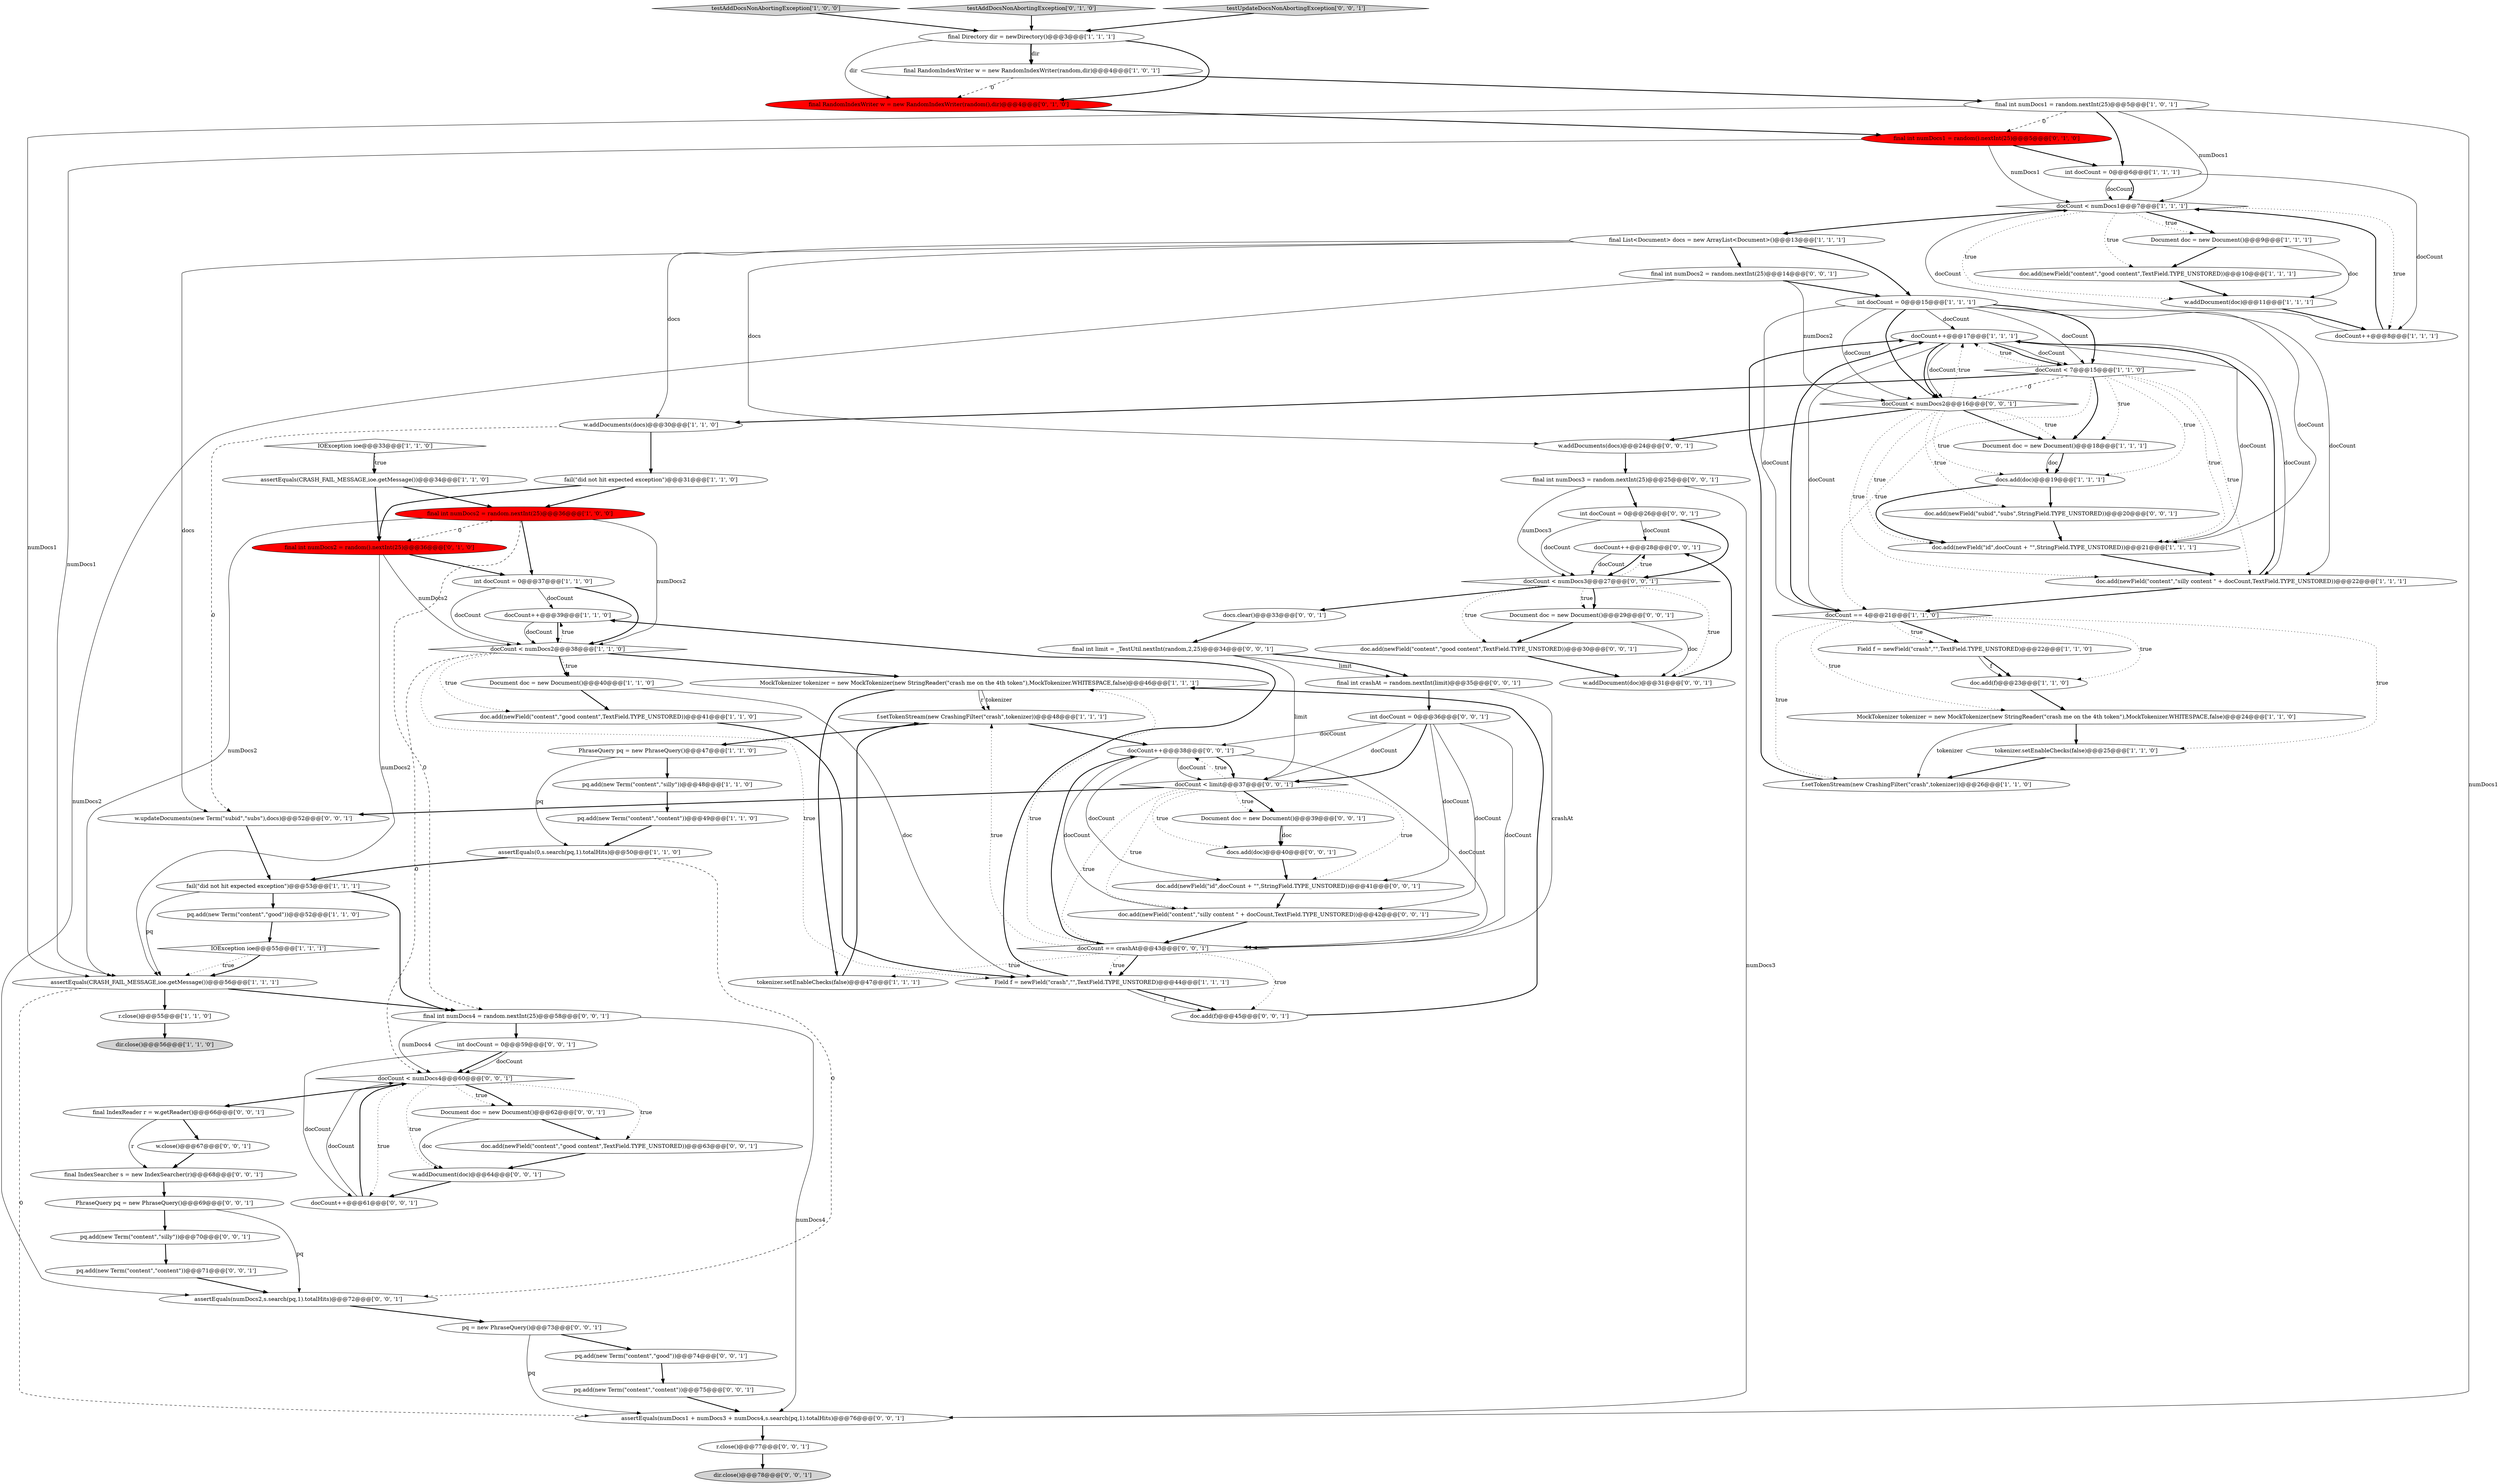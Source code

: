 digraph {
13 [style = filled, label = "pq.add(new Term(\"content\",\"good\"))@@@52@@@['1', '1', '0']", fillcolor = white, shape = ellipse image = "AAA0AAABBB1BBB"];
7 [style = filled, label = "docCount++@@@39@@@['1', '1', '0']", fillcolor = white, shape = ellipse image = "AAA0AAABBB1BBB"];
45 [style = filled, label = "docCount++@@@17@@@['1', '1', '1']", fillcolor = white, shape = ellipse image = "AAA0AAABBB1BBB"];
41 [style = filled, label = "Document doc = new Document()@@@18@@@['1', '1', '1']", fillcolor = white, shape = ellipse image = "AAA0AAABBB1BBB"];
47 [style = filled, label = "docCount < 7@@@15@@@['1', '1', '0']", fillcolor = white, shape = diamond image = "AAA0AAABBB1BBB"];
46 [style = filled, label = "Field f = newField(\"crash\",\"\",TextField.TYPE_UNSTORED)@@@44@@@['1', '1', '1']", fillcolor = white, shape = ellipse image = "AAA0AAABBB1BBB"];
0 [style = filled, label = "Field f = newField(\"crash\",\"\",TextField.TYPE_UNSTORED)@@@22@@@['1', '1', '0']", fillcolor = white, shape = ellipse image = "AAA0AAABBB1BBB"];
35 [style = filled, label = "doc.add(newField(\"id\",docCount + \"\",StringField.TYPE_UNSTORED))@@@21@@@['1', '1', '1']", fillcolor = white, shape = ellipse image = "AAA0AAABBB1BBB"];
44 [style = filled, label = "testAddDocsNonAbortingException['1', '0', '0']", fillcolor = lightgray, shape = diamond image = "AAA0AAABBB1BBB"];
12 [style = filled, label = "final int numDocs2 = random.nextInt(25)@@@36@@@['1', '0', '0']", fillcolor = red, shape = ellipse image = "AAA1AAABBB1BBB"];
89 [style = filled, label = "pq.add(new Term(\"content\",\"good\"))@@@74@@@['0', '0', '1']", fillcolor = white, shape = ellipse image = "AAA0AAABBB3BBB"];
26 [style = filled, label = "IOException ioe@@@33@@@['1', '1', '0']", fillcolor = white, shape = diamond image = "AAA0AAABBB1BBB"];
96 [style = filled, label = "final int limit = _TestUtil.nextInt(random,2,25)@@@34@@@['0', '0', '1']", fillcolor = white, shape = ellipse image = "AAA0AAABBB3BBB"];
49 [style = filled, label = "final int numDocs1 = random().nextInt(25)@@@5@@@['0', '1', '0']", fillcolor = red, shape = ellipse image = "AAA1AAABBB2BBB"];
69 [style = filled, label = "final IndexReader r = w.getReader()@@@66@@@['0', '0', '1']", fillcolor = white, shape = ellipse image = "AAA0AAABBB3BBB"];
30 [style = filled, label = "doc.add(newField(\"content\",\"good content\",TextField.TYPE_UNSTORED))@@@10@@@['1', '1', '1']", fillcolor = white, shape = ellipse image = "AAA0AAABBB1BBB"];
53 [style = filled, label = "r.close()@@@77@@@['0', '0', '1']", fillcolor = white, shape = ellipse image = "AAA0AAABBB3BBB"];
37 [style = filled, label = "PhraseQuery pq = new PhraseQuery()@@@47@@@['1', '1', '0']", fillcolor = white, shape = ellipse image = "AAA0AAABBB1BBB"];
55 [style = filled, label = "final int numDocs2 = random.nextInt(25)@@@14@@@['0', '0', '1']", fillcolor = white, shape = ellipse image = "AAA0AAABBB3BBB"];
67 [style = filled, label = "docCount < numDocs4@@@60@@@['0', '0', '1']", fillcolor = white, shape = diamond image = "AAA0AAABBB3BBB"];
48 [style = filled, label = "testAddDocsNonAbortingException['0', '1', '0']", fillcolor = lightgray, shape = diamond image = "AAA0AAABBB2BBB"];
65 [style = filled, label = "w.addDocument(doc)@@@31@@@['0', '0', '1']", fillcolor = white, shape = ellipse image = "AAA0AAABBB3BBB"];
6 [style = filled, label = "int docCount = 0@@@6@@@['1', '1', '1']", fillcolor = white, shape = ellipse image = "AAA0AAABBB1BBB"];
19 [style = filled, label = "docs.add(doc)@@@19@@@['1', '1', '1']", fillcolor = white, shape = ellipse image = "AAA0AAABBB1BBB"];
54 [style = filled, label = "docs.add(doc)@@@40@@@['0', '0', '1']", fillcolor = white, shape = ellipse image = "AAA0AAABBB3BBB"];
88 [style = filled, label = "int docCount = 0@@@26@@@['0', '0', '1']", fillcolor = white, shape = ellipse image = "AAA0AAABBB3BBB"];
25 [style = filled, label = "pq.add(new Term(\"content\",\"silly\"))@@@48@@@['1', '1', '0']", fillcolor = white, shape = ellipse image = "AAA0AAABBB1BBB"];
58 [style = filled, label = "final int crashAt = random.nextInt(limit)@@@35@@@['0', '0', '1']", fillcolor = white, shape = ellipse image = "AAA0AAABBB3BBB"];
86 [style = filled, label = "doc.add(newField(\"content\",\"good content\",TextField.TYPE_UNSTORED))@@@63@@@['0', '0', '1']", fillcolor = white, shape = ellipse image = "AAA0AAABBB3BBB"];
79 [style = filled, label = "final IndexSearcher s = new IndexSearcher(r)@@@68@@@['0', '0', '1']", fillcolor = white, shape = ellipse image = "AAA0AAABBB3BBB"];
18 [style = filled, label = "IOException ioe@@@55@@@['1', '1', '1']", fillcolor = white, shape = diamond image = "AAA0AAABBB1BBB"];
95 [style = filled, label = "w.addDocuments(docs)@@@24@@@['0', '0', '1']", fillcolor = white, shape = ellipse image = "AAA0AAABBB3BBB"];
3 [style = filled, label = "Document doc = new Document()@@@40@@@['1', '1', '0']", fillcolor = white, shape = ellipse image = "AAA0AAABBB1BBB"];
43 [style = filled, label = "assertEquals(CRASH_FAIL_MESSAGE,ioe.getMessage())@@@34@@@['1', '1', '0']", fillcolor = white, shape = ellipse image = "AAA0AAABBB1BBB"];
16 [style = filled, label = "f.setTokenStream(new CrashingFilter(\"crash\",tokenizer))@@@48@@@['1', '1', '1']", fillcolor = white, shape = ellipse image = "AAA0AAABBB1BBB"];
68 [style = filled, label = "w.updateDocuments(new Term(\"subid\",\"subs\"),docs)@@@52@@@['0', '0', '1']", fillcolor = white, shape = ellipse image = "AAA0AAABBB3BBB"];
91 [style = filled, label = "Document doc = new Document()@@@62@@@['0', '0', '1']", fillcolor = white, shape = ellipse image = "AAA0AAABBB3BBB"];
72 [style = filled, label = "pq.add(new Term(\"content\",\"silly\"))@@@70@@@['0', '0', '1']", fillcolor = white, shape = ellipse image = "AAA0AAABBB3BBB"];
20 [style = filled, label = "final List<Document> docs = new ArrayList<Document>()@@@13@@@['1', '1', '1']", fillcolor = white, shape = ellipse image = "AAA0AAABBB1BBB"];
51 [style = filled, label = "final int numDocs2 = random().nextInt(25)@@@36@@@['0', '1', '0']", fillcolor = red, shape = ellipse image = "AAA1AAABBB2BBB"];
59 [style = filled, label = "pq = new PhraseQuery()@@@73@@@['0', '0', '1']", fillcolor = white, shape = ellipse image = "AAA0AAABBB3BBB"];
11 [style = filled, label = "f.setTokenStream(new CrashingFilter(\"crash\",tokenizer))@@@26@@@['1', '1', '0']", fillcolor = white, shape = ellipse image = "AAA0AAABBB1BBB"];
17 [style = filled, label = "docCount++@@@8@@@['1', '1', '1']", fillcolor = white, shape = ellipse image = "AAA0AAABBB1BBB"];
9 [style = filled, label = "int docCount = 0@@@15@@@['1', '1', '1']", fillcolor = white, shape = ellipse image = "AAA0AAABBB1BBB"];
77 [style = filled, label = "w.close()@@@67@@@['0', '0', '1']", fillcolor = white, shape = ellipse image = "AAA0AAABBB3BBB"];
94 [style = filled, label = "Document doc = new Document()@@@29@@@['0', '0', '1']", fillcolor = white, shape = ellipse image = "AAA0AAABBB3BBB"];
32 [style = filled, label = "doc.add(newField(\"content\",\"good content\",TextField.TYPE_UNSTORED))@@@41@@@['1', '1', '0']", fillcolor = white, shape = ellipse image = "AAA0AAABBB1BBB"];
36 [style = filled, label = "tokenizer.setEnableChecks(false)@@@25@@@['1', '1', '0']", fillcolor = white, shape = ellipse image = "AAA0AAABBB1BBB"];
71 [style = filled, label = "assertEquals(numDocs2,s.search(pq,1).totalHits)@@@72@@@['0', '0', '1']", fillcolor = white, shape = ellipse image = "AAA0AAABBB3BBB"];
93 [style = filled, label = "docCount++@@@28@@@['0', '0', '1']", fillcolor = white, shape = ellipse image = "AAA0AAABBB3BBB"];
21 [style = filled, label = "docCount == 4@@@21@@@['1', '1', '0']", fillcolor = white, shape = diamond image = "AAA0AAABBB1BBB"];
38 [style = filled, label = "final int numDocs1 = random.nextInt(25)@@@5@@@['1', '0', '1']", fillcolor = white, shape = ellipse image = "AAA0AAABBB1BBB"];
90 [style = filled, label = "docCount == crashAt@@@43@@@['0', '0', '1']", fillcolor = white, shape = diamond image = "AAA0AAABBB3BBB"];
22 [style = filled, label = "Document doc = new Document()@@@9@@@['1', '1', '1']", fillcolor = white, shape = ellipse image = "AAA0AAABBB1BBB"];
92 [style = filled, label = "doc.add(newField(\"id\",docCount + \"\",StringField.TYPE_UNSTORED))@@@41@@@['0', '0', '1']", fillcolor = white, shape = ellipse image = "AAA0AAABBB3BBB"];
39 [style = filled, label = "MockTokenizer tokenizer = new MockTokenizer(new StringReader(\"crash me on the 4th token\"),MockTokenizer.WHITESPACE,false)@@@46@@@['1', '1', '1']", fillcolor = white, shape = ellipse image = "AAA0AAABBB1BBB"];
15 [style = filled, label = "doc.add(f)@@@23@@@['1', '1', '0']", fillcolor = white, shape = ellipse image = "AAA0AAABBB1BBB"];
74 [style = filled, label = "pq.add(new Term(\"content\",\"content\"))@@@71@@@['0', '0', '1']", fillcolor = white, shape = ellipse image = "AAA0AAABBB3BBB"];
61 [style = filled, label = "int docCount = 0@@@59@@@['0', '0', '1']", fillcolor = white, shape = ellipse image = "AAA0AAABBB3BBB"];
66 [style = filled, label = "docs.clear()@@@33@@@['0', '0', '1']", fillcolor = white, shape = ellipse image = "AAA0AAABBB3BBB"];
73 [style = filled, label = "doc.add(f)@@@45@@@['0', '0', '1']", fillcolor = white, shape = ellipse image = "AAA0AAABBB3BBB"];
42 [style = filled, label = "w.addDocuments(docs)@@@30@@@['1', '1', '0']", fillcolor = white, shape = ellipse image = "AAA0AAABBB1BBB"];
75 [style = filled, label = "Document doc = new Document()@@@39@@@['0', '0', '1']", fillcolor = white, shape = ellipse image = "AAA0AAABBB3BBB"];
84 [style = filled, label = "PhraseQuery pq = new PhraseQuery()@@@69@@@['0', '0', '1']", fillcolor = white, shape = ellipse image = "AAA0AAABBB3BBB"];
76 [style = filled, label = "testUpdateDocsNonAbortingException['0', '0', '1']", fillcolor = lightgray, shape = diamond image = "AAA0AAABBB3BBB"];
56 [style = filled, label = "int docCount = 0@@@36@@@['0', '0', '1']", fillcolor = white, shape = ellipse image = "AAA0AAABBB3BBB"];
14 [style = filled, label = "assertEquals(0,s.search(pq,1).totalHits)@@@50@@@['1', '1', '0']", fillcolor = white, shape = ellipse image = "AAA0AAABBB1BBB"];
50 [style = filled, label = "final RandomIndexWriter w = new RandomIndexWriter(random(),dir)@@@4@@@['0', '1', '0']", fillcolor = red, shape = ellipse image = "AAA1AAABBB2BBB"];
27 [style = filled, label = "int docCount = 0@@@37@@@['1', '1', '0']", fillcolor = white, shape = ellipse image = "AAA0AAABBB1BBB"];
33 [style = filled, label = "assertEquals(CRASH_FAIL_MESSAGE,ioe.getMessage())@@@56@@@['1', '1', '1']", fillcolor = white, shape = ellipse image = "AAA0AAABBB1BBB"];
87 [style = filled, label = "dir.close()@@@78@@@['0', '0', '1']", fillcolor = lightgray, shape = ellipse image = "AAA0AAABBB3BBB"];
70 [style = filled, label = "assertEquals(numDocs1 + numDocs3 + numDocs4,s.search(pq,1).totalHits)@@@76@@@['0', '0', '1']", fillcolor = white, shape = ellipse image = "AAA0AAABBB3BBB"];
64 [style = filled, label = "docCount < numDocs2@@@16@@@['0', '0', '1']", fillcolor = white, shape = diamond image = "AAA0AAABBB3BBB"];
5 [style = filled, label = "doc.add(newField(\"content\",\"silly content \" + docCount,TextField.TYPE_UNSTORED))@@@22@@@['1', '1', '1']", fillcolor = white, shape = ellipse image = "AAA0AAABBB1BBB"];
60 [style = filled, label = "docCount < numDocs3@@@27@@@['0', '0', '1']", fillcolor = white, shape = diamond image = "AAA0AAABBB3BBB"];
4 [style = filled, label = "dir.close()@@@56@@@['1', '1', '0']", fillcolor = lightgray, shape = ellipse image = "AAA0AAABBB1BBB"];
83 [style = filled, label = "docCount++@@@61@@@['0', '0', '1']", fillcolor = white, shape = ellipse image = "AAA0AAABBB3BBB"];
62 [style = filled, label = "w.addDocument(doc)@@@64@@@['0', '0', '1']", fillcolor = white, shape = ellipse image = "AAA0AAABBB3BBB"];
82 [style = filled, label = "docCount++@@@38@@@['0', '0', '1']", fillcolor = white, shape = ellipse image = "AAA0AAABBB3BBB"];
29 [style = filled, label = "docCount < numDocs2@@@38@@@['1', '1', '0']", fillcolor = white, shape = diamond image = "AAA0AAABBB1BBB"];
81 [style = filled, label = "doc.add(newField(\"content\",\"silly content \" + docCount,TextField.TYPE_UNSTORED))@@@42@@@['0', '0', '1']", fillcolor = white, shape = ellipse image = "AAA0AAABBB3BBB"];
1 [style = filled, label = "fail(\"did not hit expected exception\")@@@31@@@['1', '1', '0']", fillcolor = white, shape = ellipse image = "AAA0AAABBB1BBB"];
10 [style = filled, label = "MockTokenizer tokenizer = new MockTokenizer(new StringReader(\"crash me on the 4th token\"),MockTokenizer.WHITESPACE,false)@@@24@@@['1', '1', '0']", fillcolor = white, shape = ellipse image = "AAA0AAABBB1BBB"];
8 [style = filled, label = "final RandomIndexWriter w = new RandomIndexWriter(random,dir)@@@4@@@['1', '0', '1']", fillcolor = white, shape = ellipse image = "AAA0AAABBB1BBB"];
2 [style = filled, label = "pq.add(new Term(\"content\",\"content\"))@@@49@@@['1', '1', '0']", fillcolor = white, shape = ellipse image = "AAA0AAABBB1BBB"];
57 [style = filled, label = "final int numDocs3 = random.nextInt(25)@@@25@@@['0', '0', '1']", fillcolor = white, shape = ellipse image = "AAA0AAABBB3BBB"];
24 [style = filled, label = "w.addDocument(doc)@@@11@@@['1', '1', '1']", fillcolor = white, shape = ellipse image = "AAA0AAABBB1BBB"];
63 [style = filled, label = "doc.add(newField(\"content\",\"good content\",TextField.TYPE_UNSTORED))@@@30@@@['0', '0', '1']", fillcolor = white, shape = ellipse image = "AAA0AAABBB3BBB"];
80 [style = filled, label = "doc.add(newField(\"subid\",\"subs\",StringField.TYPE_UNSTORED))@@@20@@@['0', '0', '1']", fillcolor = white, shape = ellipse image = "AAA0AAABBB3BBB"];
31 [style = filled, label = "docCount < numDocs1@@@7@@@['1', '1', '1']", fillcolor = white, shape = diamond image = "AAA0AAABBB1BBB"];
78 [style = filled, label = "docCount < limit@@@37@@@['0', '0', '1']", fillcolor = white, shape = diamond image = "AAA0AAABBB3BBB"];
28 [style = filled, label = "fail(\"did not hit expected exception\")@@@53@@@['1', '1', '1']", fillcolor = white, shape = ellipse image = "AAA0AAABBB1BBB"];
23 [style = filled, label = "r.close()@@@55@@@['1', '1', '0']", fillcolor = white, shape = ellipse image = "AAA0AAABBB1BBB"];
85 [style = filled, label = "final int numDocs4 = random.nextInt(25)@@@58@@@['0', '0', '1']", fillcolor = white, shape = ellipse image = "AAA0AAABBB3BBB"];
52 [style = filled, label = "pq.add(new Term(\"content\",\"content\"))@@@75@@@['0', '0', '1']", fillcolor = white, shape = ellipse image = "AAA0AAABBB3BBB"];
40 [style = filled, label = "tokenizer.setEnableChecks(false)@@@47@@@['1', '1', '1']", fillcolor = white, shape = ellipse image = "AAA0AAABBB1BBB"];
34 [style = filled, label = "final Directory dir = newDirectory()@@@3@@@['1', '1', '1']", fillcolor = white, shape = ellipse image = "AAA0AAABBB1BBB"];
34->8 [style = solid, label="dir"];
56->90 [style = solid, label="docCount"];
15->10 [style = bold, label=""];
9->35 [style = solid, label="docCount"];
16->37 [style = bold, label=""];
56->78 [style = bold, label=""];
38->31 [style = solid, label="numDocs1"];
49->33 [style = solid, label="numDocs1"];
41->19 [style = bold, label=""];
96->78 [style = solid, label="limit"];
84->71 [style = solid, label="pq"];
9->64 [style = solid, label="docCount"];
20->9 [style = bold, label=""];
21->15 [style = dotted, label="true"];
21->11 [style = dotted, label="true"];
38->33 [style = solid, label="numDocs1"];
37->14 [style = solid, label="pq"];
90->39 [style = dotted, label="true"];
45->64 [style = solid, label="docCount"];
14->28 [style = bold, label=""];
56->78 [style = solid, label="docCount"];
6->17 [style = solid, label="docCount"];
5->45 [style = bold, label=""];
33->70 [style = dashed, label="0"];
70->53 [style = bold, label=""];
96->58 [style = solid, label="limit"];
34->50 [style = bold, label=""];
91->86 [style = bold, label=""];
38->70 [style = solid, label="numDocs1"];
22->30 [style = bold, label=""];
9->47 [style = solid, label="docCount"];
0->15 [style = bold, label=""];
75->54 [style = solid, label="doc"];
36->11 [style = bold, label=""];
90->16 [style = dotted, label="true"];
59->70 [style = solid, label="pq"];
67->69 [style = bold, label=""];
78->92 [style = dotted, label="true"];
85->61 [style = bold, label=""];
40->16 [style = bold, label=""];
54->92 [style = bold, label=""];
88->93 [style = solid, label="docCount"];
90->73 [style = dotted, label="true"];
78->75 [style = bold, label=""];
73->39 [style = bold, label=""];
78->90 [style = dotted, label="true"];
2->14 [style = bold, label=""];
46->7 [style = bold, label=""];
24->17 [style = bold, label=""];
1->12 [style = bold, label=""];
9->47 [style = bold, label=""];
55->71 [style = solid, label="numDocs2"];
42->1 [style = bold, label=""];
7->29 [style = solid, label="docCount"];
60->94 [style = bold, label=""];
31->20 [style = bold, label=""];
81->90 [style = bold, label=""];
45->64 [style = bold, label=""];
85->67 [style = solid, label="numDocs4"];
64->41 [style = dotted, label="true"];
48->34 [style = bold, label=""];
27->29 [style = solid, label="docCount"];
22->24 [style = solid, label="doc"];
95->57 [style = bold, label=""];
60->66 [style = bold, label=""];
7->29 [style = bold, label=""];
42->68 [style = dashed, label="0"];
58->90 [style = solid, label="crashAt"];
82->90 [style = solid, label="docCount"];
9->21 [style = solid, label="docCount"];
64->95 [style = bold, label=""];
76->34 [style = bold, label=""];
31->22 [style = dotted, label="true"];
64->5 [style = dotted, label="true"];
83->67 [style = solid, label="docCount"];
57->70 [style = solid, label="numDocs3"];
9->64 [style = bold, label=""];
21->0 [style = bold, label=""];
29->39 [style = bold, label=""];
59->89 [style = bold, label=""];
10->11 [style = solid, label="tokenizer"];
21->0 [style = dotted, label="true"];
79->84 [style = bold, label=""];
43->51 [style = bold, label=""];
47->5 [style = dotted, label="true"];
26->43 [style = bold, label=""];
29->67 [style = dashed, label="0"];
69->77 [style = bold, label=""];
64->45 [style = dotted, label="true"];
34->8 [style = bold, label=""];
51->33 [style = solid, label="numDocs2"];
84->72 [style = bold, label=""];
8->38 [style = bold, label=""];
25->2 [style = bold, label=""];
50->49 [style = bold, label=""];
58->56 [style = bold, label=""];
38->6 [style = bold, label=""];
33->23 [style = bold, label=""];
35->5 [style = bold, label=""];
5->21 [style = bold, label=""];
21->45 [style = bold, label=""];
31->30 [style = dotted, label="true"];
26->43 [style = dotted, label="true"];
47->41 [style = dotted, label="true"];
8->50 [style = dashed, label="0"];
88->60 [style = solid, label="docCount"];
43->12 [style = bold, label=""];
39->16 [style = solid, label="tokenizer"];
69->79 [style = solid, label="r"];
49->31 [style = solid, label="numDocs1"];
1->51 [style = bold, label=""];
31->17 [style = dotted, label="true"];
44->34 [style = bold, label=""];
53->87 [style = bold, label=""];
67->91 [style = dotted, label="true"];
27->7 [style = solid, label="docCount"];
47->41 [style = bold, label=""];
51->27 [style = bold, label=""];
90->82 [style = bold, label=""];
78->75 [style = dotted, label="true"];
34->50 [style = solid, label="dir"];
28->85 [style = bold, label=""];
83->67 [style = bold, label=""];
39->16 [style = solid, label="r"];
27->29 [style = bold, label=""];
78->54 [style = dotted, label="true"];
96->58 [style = bold, label=""];
78->68 [style = bold, label=""];
91->62 [style = solid, label="doc"];
64->41 [style = bold, label=""];
29->32 [style = dotted, label="true"];
57->60 [style = solid, label="numDocs3"];
13->18 [style = bold, label=""];
56->81 [style = solid, label="docCount"];
55->9 [style = bold, label=""];
82->92 [style = solid, label="docCount"];
30->24 [style = bold, label=""];
78->81 [style = dotted, label="true"];
32->46 [style = bold, label=""];
63->65 [style = bold, label=""];
47->64 [style = dashed, label="0"];
9->5 [style = solid, label="docCount"];
47->42 [style = bold, label=""];
90->46 [style = bold, label=""];
18->33 [style = dotted, label="true"];
60->94 [style = dotted, label="true"];
37->25 [style = bold, label=""];
47->19 [style = dotted, label="true"];
18->33 [style = bold, label=""];
29->7 [style = dotted, label="true"];
64->35 [style = dotted, label="true"];
56->82 [style = solid, label="docCount"];
67->91 [style = bold, label=""];
92->81 [style = bold, label=""];
56->92 [style = solid, label="docCount"];
21->10 [style = dotted, label="true"];
64->80 [style = dotted, label="true"];
6->31 [style = solid, label="docCount"];
85->70 [style = solid, label="numDocs4"];
60->93 [style = dotted, label="true"];
67->86 [style = dotted, label="true"];
16->82 [style = bold, label=""];
45->5 [style = solid, label="docCount"];
66->96 [style = bold, label=""];
88->60 [style = bold, label=""];
52->70 [style = bold, label=""];
93->60 [style = solid, label="docCount"];
61->83 [style = solid, label="docCount"];
57->88 [style = bold, label=""];
55->64 [style = solid, label="numDocs2"];
82->78 [style = bold, label=""];
90->40 [style = dotted, label="true"];
17->31 [style = solid, label="docCount"];
62->83 [style = bold, label=""];
39->40 [style = bold, label=""];
12->33 [style = solid, label="numDocs2"];
19->35 [style = bold, label=""];
12->29 [style = solid, label="numDocs2"];
71->59 [style = bold, label=""];
78->82 [style = dotted, label="true"];
12->85 [style = dashed, label="0"];
51->29 [style = solid, label="numDocs2"];
47->21 [style = dotted, label="true"];
82->78 [style = solid, label="docCount"];
68->28 [style = bold, label=""];
12->27 [style = bold, label=""];
49->6 [style = bold, label=""];
80->35 [style = bold, label=""];
75->54 [style = bold, label=""];
29->3 [style = dotted, label="true"];
46->73 [style = bold, label=""];
61->67 [style = bold, label=""];
89->52 [style = bold, label=""];
9->45 [style = solid, label="docCount"];
0->15 [style = solid, label="f"];
19->80 [style = bold, label=""];
72->74 [style = bold, label=""];
31->22 [style = bold, label=""];
12->51 [style = dashed, label="0"];
38->49 [style = dashed, label="0"];
74->71 [style = bold, label=""];
17->31 [style = bold, label=""];
29->3 [style = bold, label=""];
45->21 [style = solid, label="docCount"];
11->45 [style = bold, label=""];
23->4 [style = bold, label=""];
47->45 [style = dotted, label="true"];
45->35 [style = solid, label="docCount"];
60->65 [style = dotted, label="true"];
86->62 [style = bold, label=""];
28->13 [style = bold, label=""];
64->19 [style = dotted, label="true"];
14->71 [style = dashed, label="0"];
82->81 [style = solid, label="docCount"];
20->55 [style = bold, label=""];
10->36 [style = bold, label=""];
61->67 [style = solid, label="docCount"];
77->79 [style = bold, label=""];
21->36 [style = dotted, label="true"];
93->60 [style = bold, label=""];
94->65 [style = solid, label="doc"];
29->46 [style = dotted, label="true"];
90->46 [style = dotted, label="true"];
20->95 [style = solid, label="docs"];
41->19 [style = solid, label="doc"];
6->31 [style = bold, label=""];
60->63 [style = dotted, label="true"];
28->33 [style = solid, label="pq"];
47->35 [style = dotted, label="true"];
65->93 [style = bold, label=""];
3->46 [style = solid, label="doc"];
46->73 [style = solid, label="f"];
45->47 [style = bold, label=""];
31->24 [style = dotted, label="true"];
45->47 [style = solid, label="docCount"];
20->68 [style = solid, label="docs"];
3->32 [style = bold, label=""];
20->42 [style = solid, label="docs"];
67->62 [style = dotted, label="true"];
94->63 [style = bold, label=""];
67->83 [style = dotted, label="true"];
33->85 [style = bold, label=""];
}

